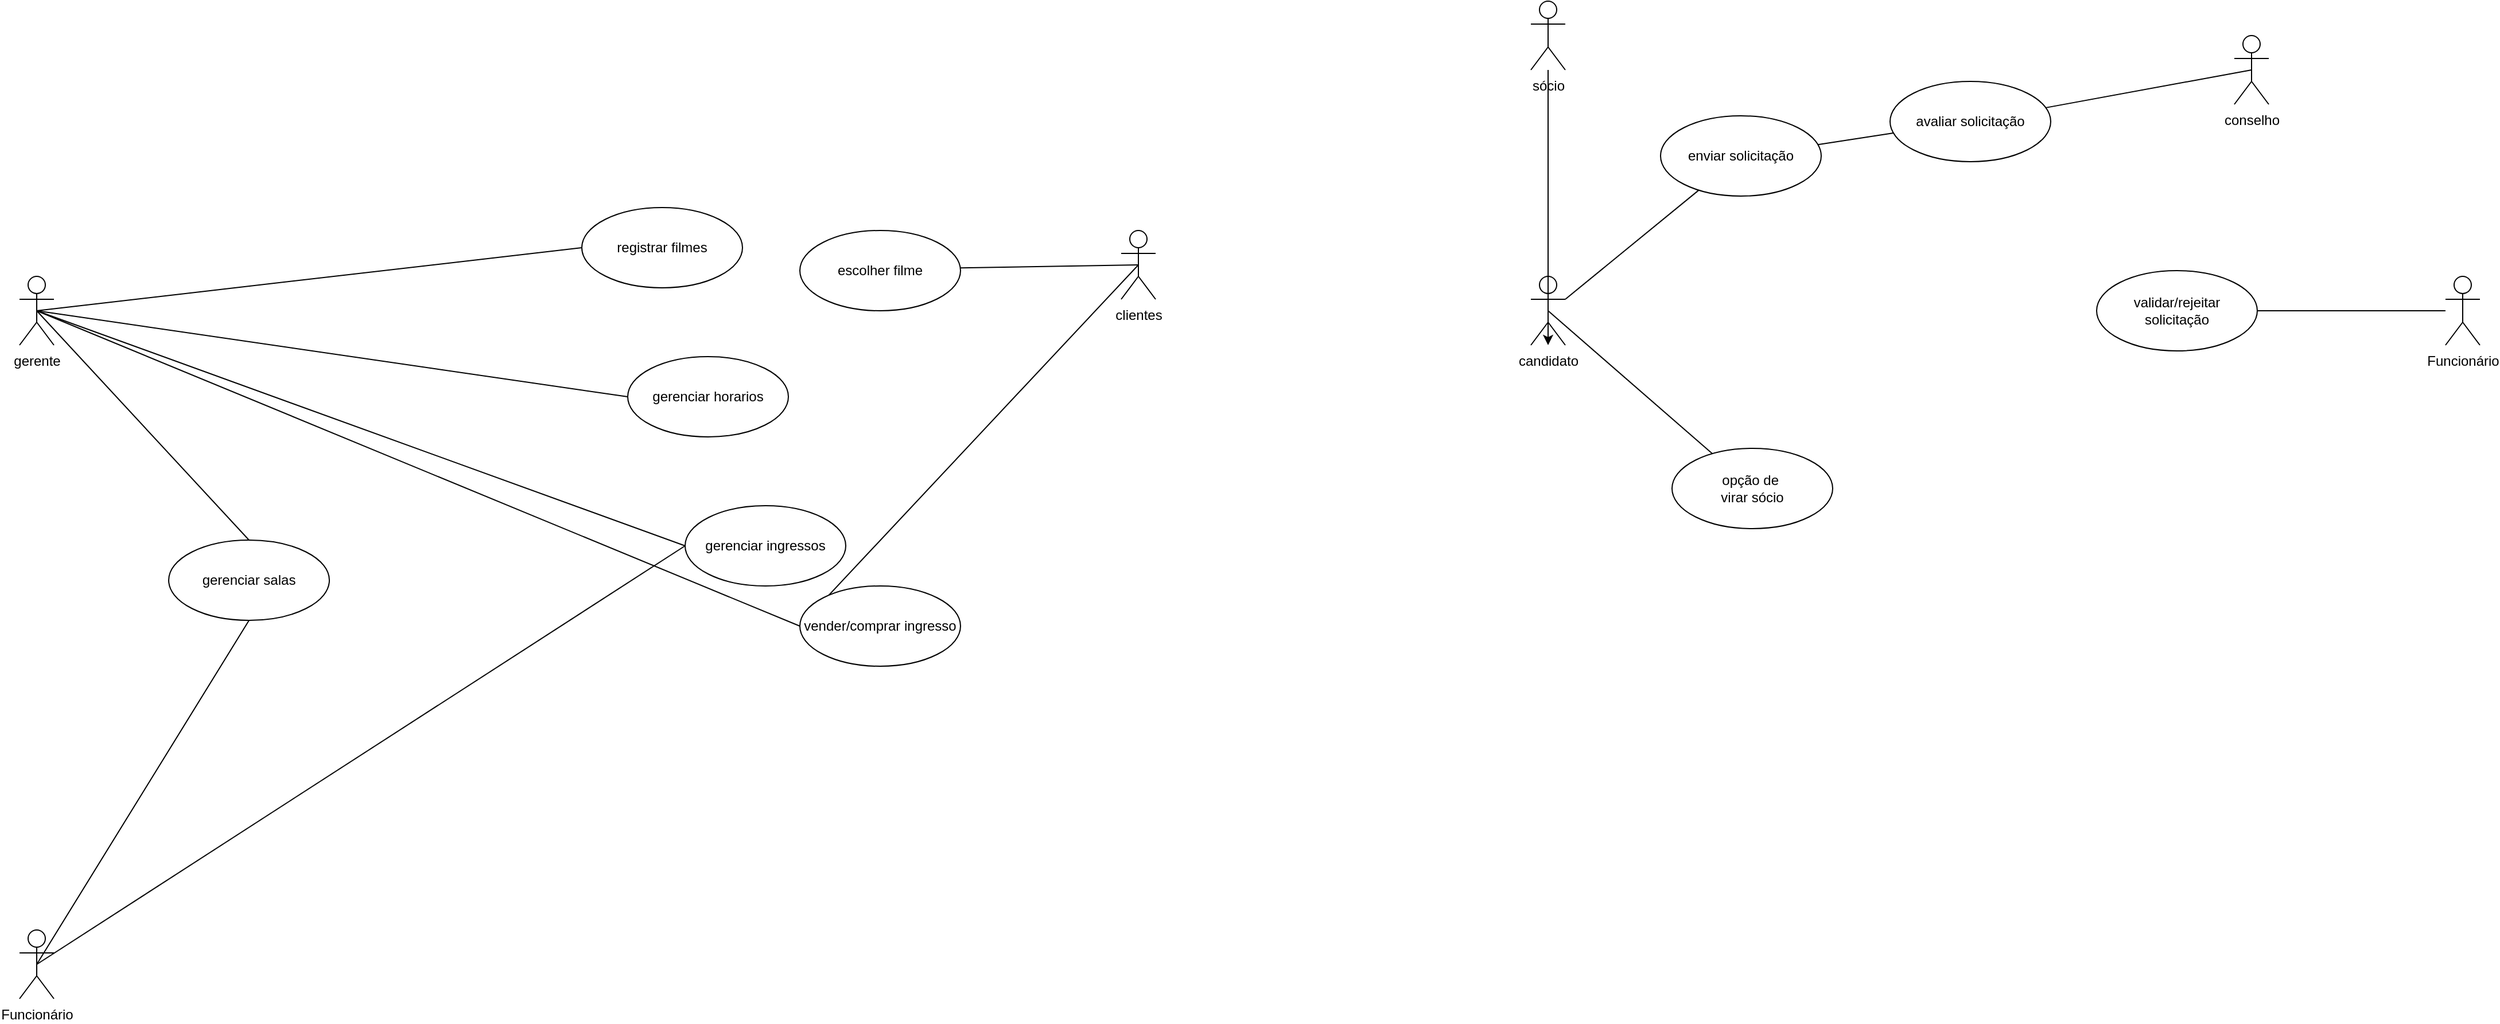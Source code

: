 <mxfile version="21.1.6" type="github">
  <diagram name="Página-1" id="i2dsxSyeUwXvns6skGeh">
    <mxGraphModel dx="2043" dy="2292" grid="1" gridSize="10" guides="1" tooltips="1" connect="1" arrows="1" fold="1" page="1" pageScale="1" pageWidth="827" pageHeight="1169" math="0" shadow="0">
      <root>
        <mxCell id="0" />
        <mxCell id="1" parent="0" />
        <mxCell id="oEvG_FRwche1dtqkwWFR-1" value="clientes" style="shape=umlActor;html=1;verticalLabelPosition=bottom;verticalAlign=top;align=center;" parent="1" vertex="1">
          <mxGeometry x="470" y="-40" width="30" height="60" as="geometry" />
        </mxCell>
        <mxCell id="oEvG_FRwche1dtqkwWFR-2" value="registrar filmes" style="ellipse;whiteSpace=wrap;html=1;" parent="1" vertex="1">
          <mxGeometry y="-60" width="140" height="70" as="geometry" />
        </mxCell>
        <mxCell id="oEvG_FRwche1dtqkwWFR-17" style="rounded=0;orthogonalLoop=1;jettySize=auto;html=1;endArrow=none;endFill=0;exitX=0.5;exitY=0.5;exitDx=0;exitDy=0;exitPerimeter=0;entryX=0;entryY=0.5;entryDx=0;entryDy=0;" parent="1" source="oEvG_FRwche1dtqkwWFR-5" target="oEvG_FRwche1dtqkwWFR-15" edge="1">
          <mxGeometry relative="1" as="geometry" />
        </mxCell>
        <mxCell id="oEvG_FRwche1dtqkwWFR-5" value="Funcionário" style="shape=umlActor;html=1;verticalLabelPosition=bottom;verticalAlign=top;align=center;" parent="1" vertex="1">
          <mxGeometry x="-490" y="570" width="30" height="60" as="geometry" />
        </mxCell>
        <mxCell id="oEvG_FRwche1dtqkwWFR-12" style="rounded=0;orthogonalLoop=1;jettySize=auto;html=1;endArrow=none;endFill=0;exitX=0.5;exitY=0.5;exitDx=0;exitDy=0;exitPerimeter=0;entryX=0;entryY=0.5;entryDx=0;entryDy=0;" parent="1" source="oEvG_FRwche1dtqkwWFR-10" target="oEvG_FRwche1dtqkwWFR-2" edge="1">
          <mxGeometry relative="1" as="geometry">
            <mxPoint x="140" y="-160" as="sourcePoint" />
          </mxGeometry>
        </mxCell>
        <mxCell id="oEvG_FRwche1dtqkwWFR-23" style="rounded=0;orthogonalLoop=1;jettySize=auto;html=1;endArrow=none;endFill=0;exitX=0.5;exitY=0.5;exitDx=0;exitDy=0;exitPerimeter=0;entryX=0.5;entryY=0;entryDx=0;entryDy=0;" parent="1" source="oEvG_FRwche1dtqkwWFR-10" target="oEvG_FRwche1dtqkwWFR-22" edge="1">
          <mxGeometry relative="1" as="geometry" />
        </mxCell>
        <mxCell id="oEvG_FRwche1dtqkwWFR-25" style="rounded=0;orthogonalLoop=1;jettySize=auto;html=1;endArrow=none;endFill=0;exitX=0.5;exitY=0.5;exitDx=0;exitDy=0;exitPerimeter=0;entryX=0;entryY=0.5;entryDx=0;entryDy=0;" parent="1" source="oEvG_FRwche1dtqkwWFR-10" target="oEvG_FRwche1dtqkwWFR-19" edge="1">
          <mxGeometry relative="1" as="geometry">
            <mxPoint x="-120" y="-60" as="targetPoint" />
          </mxGeometry>
        </mxCell>
        <mxCell id="oEvG_FRwche1dtqkwWFR-10" value="gerente" style="shape=umlActor;html=1;verticalLabelPosition=bottom;verticalAlign=top;align=center;" parent="1" vertex="1">
          <mxGeometry x="-490" width="30" height="60" as="geometry" />
        </mxCell>
        <mxCell id="oEvG_FRwche1dtqkwWFR-16" style="rounded=0;orthogonalLoop=1;jettySize=auto;html=1;endArrow=none;endFill=0;entryX=0.5;entryY=0.5;entryDx=0;entryDy=0;entryPerimeter=0;exitX=0;exitY=0.5;exitDx=0;exitDy=0;" parent="1" source="oEvG_FRwche1dtqkwWFR-15" target="oEvG_FRwche1dtqkwWFR-10" edge="1">
          <mxGeometry relative="1" as="geometry">
            <mxPoint x="370" y="130" as="targetPoint" />
          </mxGeometry>
        </mxCell>
        <mxCell id="oEvG_FRwche1dtqkwWFR-15" value="gerenciar ingressos" style="ellipse;whiteSpace=wrap;html=1;" parent="1" vertex="1">
          <mxGeometry x="90" y="200" width="140" height="70" as="geometry" />
        </mxCell>
        <mxCell id="STgE-e4IcntzOCsfYqV2-1" style="rounded=0;orthogonalLoop=1;jettySize=auto;html=1;entryX=0.5;entryY=0.5;entryDx=0;entryDy=0;entryPerimeter=0;endArrow=none;endFill=0;exitX=0;exitY=0.5;exitDx=0;exitDy=0;" parent="1" source="oEvG_FRwche1dtqkwWFR-19" target="oEvG_FRwche1dtqkwWFR-1" edge="1">
          <mxGeometry relative="1" as="geometry" />
        </mxCell>
        <mxCell id="oEvG_FRwche1dtqkwWFR-19" value="vender/comprar ingresso" style="ellipse;whiteSpace=wrap;html=1;" parent="1" vertex="1">
          <mxGeometry x="190" y="270" width="140" height="70" as="geometry" />
        </mxCell>
        <mxCell id="oEvG_FRwche1dtqkwWFR-24" style="rounded=0;orthogonalLoop=1;jettySize=auto;html=1;endArrow=none;endFill=0;entryX=0.5;entryY=0.5;entryDx=0;entryDy=0;entryPerimeter=0;exitX=0.5;exitY=1;exitDx=0;exitDy=0;" parent="1" source="oEvG_FRwche1dtqkwWFR-22" target="oEvG_FRwche1dtqkwWFR-5" edge="1">
          <mxGeometry relative="1" as="geometry">
            <mxPoint x="-448" y="140" as="targetPoint" />
            <Array as="points" />
          </mxGeometry>
        </mxCell>
        <mxCell id="oEvG_FRwche1dtqkwWFR-22" value="gerenciar salas" style="ellipse;whiteSpace=wrap;html=1;" parent="1" vertex="1">
          <mxGeometry x="-360" y="230" width="140" height="70" as="geometry" />
        </mxCell>
        <mxCell id="STgE-e4IcntzOCsfYqV2-3" style="rounded=0;orthogonalLoop=1;jettySize=auto;html=1;entryX=0.5;entryY=0.5;entryDx=0;entryDy=0;entryPerimeter=0;endArrow=none;endFill=0;exitX=0;exitY=0.5;exitDx=0;exitDy=0;" parent="1" source="STgE-e4IcntzOCsfYqV2-2" target="oEvG_FRwche1dtqkwWFR-10" edge="1">
          <mxGeometry relative="1" as="geometry" />
        </mxCell>
        <mxCell id="STgE-e4IcntzOCsfYqV2-2" value="gerenciar horarios" style="ellipse;whiteSpace=wrap;html=1;" parent="1" vertex="1">
          <mxGeometry x="40" y="70" width="140" height="70" as="geometry" />
        </mxCell>
        <mxCell id="STgE-e4IcntzOCsfYqV2-5" style="rounded=0;orthogonalLoop=1;jettySize=auto;html=1;entryX=0.5;entryY=0.5;entryDx=0;entryDy=0;entryPerimeter=0;endArrow=none;endFill=0;exitX=0;exitY=0.5;exitDx=0;exitDy=0;" parent="1" source="STgE-e4IcntzOCsfYqV2-4" target="oEvG_FRwche1dtqkwWFR-1" edge="1">
          <mxGeometry relative="1" as="geometry">
            <mxPoint x="390" y="190" as="targetPoint" />
          </mxGeometry>
        </mxCell>
        <mxCell id="STgE-e4IcntzOCsfYqV2-4" value="escolher filme" style="ellipse;whiteSpace=wrap;html=1;" parent="1" vertex="1">
          <mxGeometry x="190" y="-40" width="140" height="70" as="geometry" />
        </mxCell>
        <mxCell id="3oyxsNEl9kOfn-oHN7jf-22" style="rounded=0;orthogonalLoop=1;jettySize=auto;html=1;endArrow=none;endFill=0;exitX=0.5;exitY=0.5;exitDx=0;exitDy=0;exitPerimeter=0;" edge="1" parent="1" source="3oyxsNEl9kOfn-oHN7jf-1" target="3oyxsNEl9kOfn-oHN7jf-21">
          <mxGeometry relative="1" as="geometry" />
        </mxCell>
        <mxCell id="3oyxsNEl9kOfn-oHN7jf-28" style="rounded=0;orthogonalLoop=1;jettySize=auto;html=1;exitX=1;exitY=0.333;exitDx=0;exitDy=0;exitPerimeter=0;endArrow=none;endFill=0;" edge="1" parent="1" source="3oyxsNEl9kOfn-oHN7jf-1" target="3oyxsNEl9kOfn-oHN7jf-4">
          <mxGeometry relative="1" as="geometry" />
        </mxCell>
        <mxCell id="3oyxsNEl9kOfn-oHN7jf-1" value="candidato" style="shape=umlActor;html=1;verticalLabelPosition=bottom;verticalAlign=top;align=center;" vertex="1" parent="1">
          <mxGeometry x="827" width="30" height="60" as="geometry" />
        </mxCell>
        <mxCell id="3oyxsNEl9kOfn-oHN7jf-9" value="" style="rounded=0;orthogonalLoop=1;jettySize=auto;html=1;endArrow=none;endFill=0;" edge="1" parent="1" source="3oyxsNEl9kOfn-oHN7jf-4" target="3oyxsNEl9kOfn-oHN7jf-8">
          <mxGeometry relative="1" as="geometry" />
        </mxCell>
        <mxCell id="3oyxsNEl9kOfn-oHN7jf-4" value="enviar solicitação" style="ellipse;whiteSpace=wrap;html=1;" vertex="1" parent="1">
          <mxGeometry x="940" y="-140" width="140" height="70" as="geometry" />
        </mxCell>
        <mxCell id="3oyxsNEl9kOfn-oHN7jf-27" style="rounded=0;orthogonalLoop=1;jettySize=auto;html=1;entryX=0.5;entryY=0.5;entryDx=0;entryDy=0;entryPerimeter=0;endArrow=none;endFill=0;" edge="1" parent="1" source="3oyxsNEl9kOfn-oHN7jf-8" target="3oyxsNEl9kOfn-oHN7jf-25">
          <mxGeometry relative="1" as="geometry" />
        </mxCell>
        <mxCell id="3oyxsNEl9kOfn-oHN7jf-8" value="avaliar solicitação" style="ellipse;whiteSpace=wrap;html=1;" vertex="1" parent="1">
          <mxGeometry x="1140" y="-170" width="140" height="70" as="geometry" />
        </mxCell>
        <mxCell id="3oyxsNEl9kOfn-oHN7jf-20" value="" style="rounded=0;orthogonalLoop=1;jettySize=auto;html=1;endArrow=none;endFill=0;" edge="1" parent="1" source="3oyxsNEl9kOfn-oHN7jf-12" target="3oyxsNEl9kOfn-oHN7jf-19">
          <mxGeometry relative="1" as="geometry" />
        </mxCell>
        <mxCell id="3oyxsNEl9kOfn-oHN7jf-12" value="validar/rejeitar&lt;br&gt;solicitação" style="ellipse;whiteSpace=wrap;html=1;" vertex="1" parent="1">
          <mxGeometry x="1320" y="-5" width="140" height="70" as="geometry" />
        </mxCell>
        <mxCell id="3oyxsNEl9kOfn-oHN7jf-19" value="Funcionário" style="shape=umlActor;html=1;verticalLabelPosition=bottom;verticalAlign=top;align=center;" vertex="1" parent="1">
          <mxGeometry x="1624" width="30" height="60" as="geometry" />
        </mxCell>
        <mxCell id="3oyxsNEl9kOfn-oHN7jf-21" value="opção de&amp;nbsp;&lt;br&gt;virar sócio" style="ellipse;whiteSpace=wrap;html=1;" vertex="1" parent="1">
          <mxGeometry x="950" y="150" width="140" height="70" as="geometry" />
        </mxCell>
        <mxCell id="3oyxsNEl9kOfn-oHN7jf-24" style="rounded=0;orthogonalLoop=1;jettySize=auto;html=1;endArrow=classic;endFill=1;" edge="1" parent="1" source="3oyxsNEl9kOfn-oHN7jf-23">
          <mxGeometry relative="1" as="geometry">
            <mxPoint x="842" y="60" as="targetPoint" />
          </mxGeometry>
        </mxCell>
        <mxCell id="3oyxsNEl9kOfn-oHN7jf-23" value="sócio" style="shape=umlActor;html=1;verticalLabelPosition=bottom;verticalAlign=top;align=center;" vertex="1" parent="1">
          <mxGeometry x="827" y="-240" width="30" height="60" as="geometry" />
        </mxCell>
        <mxCell id="3oyxsNEl9kOfn-oHN7jf-25" value="conselho" style="shape=umlActor;html=1;verticalLabelPosition=bottom;verticalAlign=top;align=center;" vertex="1" parent="1">
          <mxGeometry x="1440" y="-210" width="30" height="60" as="geometry" />
        </mxCell>
      </root>
    </mxGraphModel>
  </diagram>
</mxfile>
